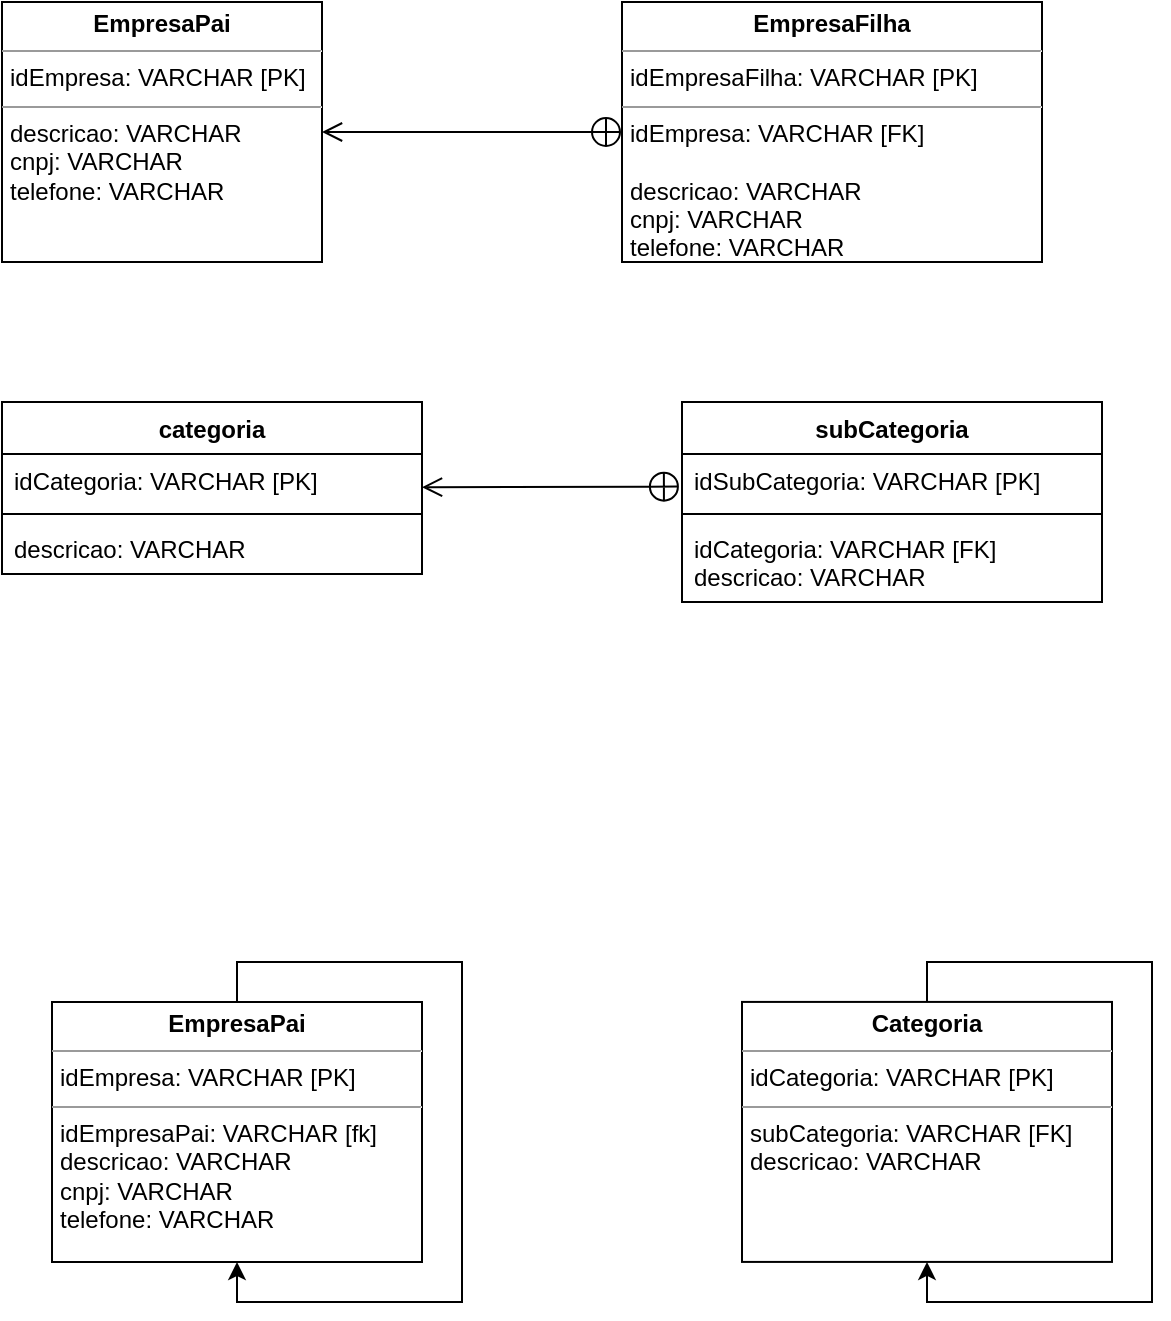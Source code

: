 <mxfile version="22.1.7" type="github">
  <diagram id="C5RBs43oDa-KdzZeNtuy" name="Page-1">
    <mxGraphModel dx="1627" dy="806" grid="1" gridSize="10" guides="1" tooltips="1" connect="1" arrows="1" fold="1" page="1" pageScale="1" pageWidth="827" pageHeight="1169" math="0" shadow="0">
      <root>
        <mxCell id="WIyWlLk6GJQsqaUBKTNV-0" />
        <mxCell id="WIyWlLk6GJQsqaUBKTNV-1" parent="WIyWlLk6GJQsqaUBKTNV-0" />
        <mxCell id="yTzZClgCE98Z5P2AFeUe-4" value="&lt;p style=&quot;margin:0px;margin-top:4px;text-align:center;&quot;&gt;&lt;b&gt;EmpresaPai&lt;/b&gt;&lt;/p&gt;&lt;hr size=&quot;1&quot;&gt;&lt;p style=&quot;margin:0px;margin-left:4px;&quot;&gt;idEmpresa: VARCHAR [PK]&lt;/p&gt;&lt;hr size=&quot;1&quot;&gt;&lt;p style=&quot;margin:0px;margin-left:4px;&quot;&gt;descricao: VARCHAR&lt;br&gt;cnpj: VARCHAR&lt;/p&gt;&lt;p style=&quot;margin:0px;margin-left:4px;&quot;&gt;telefone: VARCHAR&lt;/p&gt;&lt;p style=&quot;margin:0px;margin-left:4px;&quot;&gt;&lt;br&gt;&lt;/p&gt;" style="verticalAlign=top;align=left;overflow=fill;fontSize=12;fontFamily=Helvetica;html=1;whiteSpace=wrap;" vertex="1" parent="WIyWlLk6GJQsqaUBKTNV-1">
          <mxGeometry x="180" y="350" width="160" height="130" as="geometry" />
        </mxCell>
        <mxCell id="yTzZClgCE98Z5P2AFeUe-5" value="&lt;p style=&quot;margin:0px;margin-top:4px;text-align:center;&quot;&gt;&lt;b&gt;EmpresaFilha&lt;/b&gt;&lt;/p&gt;&lt;hr size=&quot;1&quot;&gt;&lt;p style=&quot;margin:0px;margin-left:4px;&quot;&gt;idEmpresaFilha: VARCHAR [PK]&lt;/p&gt;&lt;hr size=&quot;1&quot;&gt;&lt;p style=&quot;margin:0px;margin-left:4px;&quot;&gt;idEmpresa: VARCHAR [FK]&lt;br&gt;&lt;br&gt;descricao: VARCHAR&lt;br&gt;cnpj: VARCHAR&lt;/p&gt;&lt;p style=&quot;margin:0px;margin-left:4px;&quot;&gt;telefone: VARCHAR&lt;/p&gt;&lt;p style=&quot;margin:0px;margin-left:4px;&quot;&gt;&lt;br&gt;&lt;/p&gt;" style="verticalAlign=top;align=left;overflow=fill;fontSize=12;fontFamily=Helvetica;html=1;whiteSpace=wrap;" vertex="1" parent="WIyWlLk6GJQsqaUBKTNV-1">
          <mxGeometry x="490" y="350" width="210" height="130" as="geometry" />
        </mxCell>
        <mxCell id="yTzZClgCE98Z5P2AFeUe-7" value="" style="endArrow=open;startArrow=circlePlus;endFill=0;startFill=0;endSize=8;html=1;rounded=0;exitX=0;exitY=0.5;exitDx=0;exitDy=0;entryX=1;entryY=0.5;entryDx=0;entryDy=0;" edge="1" parent="WIyWlLk6GJQsqaUBKTNV-1" source="yTzZClgCE98Z5P2AFeUe-5" target="yTzZClgCE98Z5P2AFeUe-4">
          <mxGeometry width="160" relative="1" as="geometry">
            <mxPoint x="420" y="414.7" as="sourcePoint" />
            <mxPoint x="350" y="414.7" as="targetPoint" />
          </mxGeometry>
        </mxCell>
        <mxCell id="yTzZClgCE98Z5P2AFeUe-8" value="categoria" style="swimlane;fontStyle=1;align=center;verticalAlign=top;childLayout=stackLayout;horizontal=1;startSize=26;horizontalStack=0;resizeParent=1;resizeParentMax=0;resizeLast=0;collapsible=1;marginBottom=0;whiteSpace=wrap;html=1;" vertex="1" parent="WIyWlLk6GJQsqaUBKTNV-1">
          <mxGeometry x="180" y="550" width="210" height="86" as="geometry" />
        </mxCell>
        <mxCell id="yTzZClgCE98Z5P2AFeUe-9" value="idCategoria: VARCHAR [PK]" style="text;strokeColor=none;fillColor=none;align=left;verticalAlign=top;spacingLeft=4;spacingRight=4;overflow=hidden;rotatable=0;points=[[0,0.5],[1,0.5]];portConstraint=eastwest;whiteSpace=wrap;html=1;" vertex="1" parent="yTzZClgCE98Z5P2AFeUe-8">
          <mxGeometry y="26" width="210" height="26" as="geometry" />
        </mxCell>
        <mxCell id="yTzZClgCE98Z5P2AFeUe-10" value="" style="line;strokeWidth=1;fillColor=none;align=left;verticalAlign=middle;spacingTop=-1;spacingLeft=3;spacingRight=3;rotatable=0;labelPosition=right;points=[];portConstraint=eastwest;strokeColor=inherit;" vertex="1" parent="yTzZClgCE98Z5P2AFeUe-8">
          <mxGeometry y="52" width="210" height="8" as="geometry" />
        </mxCell>
        <mxCell id="yTzZClgCE98Z5P2AFeUe-11" value="descricao: VARCHAR" style="text;strokeColor=none;fillColor=none;align=left;verticalAlign=top;spacingLeft=4;spacingRight=4;overflow=hidden;rotatable=0;points=[[0,0.5],[1,0.5]];portConstraint=eastwest;whiteSpace=wrap;html=1;" vertex="1" parent="yTzZClgCE98Z5P2AFeUe-8">
          <mxGeometry y="60" width="210" height="26" as="geometry" />
        </mxCell>
        <mxCell id="yTzZClgCE98Z5P2AFeUe-12" value="subCategoria" style="swimlane;fontStyle=1;align=center;verticalAlign=top;childLayout=stackLayout;horizontal=1;startSize=26;horizontalStack=0;resizeParent=1;resizeParentMax=0;resizeLast=0;collapsible=1;marginBottom=0;whiteSpace=wrap;html=1;" vertex="1" parent="WIyWlLk6GJQsqaUBKTNV-1">
          <mxGeometry x="520" y="550" width="210" height="100" as="geometry" />
        </mxCell>
        <mxCell id="yTzZClgCE98Z5P2AFeUe-13" value="idSubCategoria: VARCHAR [PK]" style="text;strokeColor=none;fillColor=none;align=left;verticalAlign=top;spacingLeft=4;spacingRight=4;overflow=hidden;rotatable=0;points=[[0,0.5],[1,0.5]];portConstraint=eastwest;whiteSpace=wrap;html=1;" vertex="1" parent="yTzZClgCE98Z5P2AFeUe-12">
          <mxGeometry y="26" width="210" height="26" as="geometry" />
        </mxCell>
        <mxCell id="yTzZClgCE98Z5P2AFeUe-14" value="" style="line;strokeWidth=1;fillColor=none;align=left;verticalAlign=middle;spacingTop=-1;spacingLeft=3;spacingRight=3;rotatable=0;labelPosition=right;points=[];portConstraint=eastwest;strokeColor=inherit;" vertex="1" parent="yTzZClgCE98Z5P2AFeUe-12">
          <mxGeometry y="52" width="210" height="8" as="geometry" />
        </mxCell>
        <mxCell id="yTzZClgCE98Z5P2AFeUe-15" value="idCategoria: VARCHAR [FK]&lt;br&gt;descricao: VARCHAR" style="text;strokeColor=none;fillColor=none;align=left;verticalAlign=top;spacingLeft=4;spacingRight=4;overflow=hidden;rotatable=0;points=[[0,0.5],[1,0.5]];portConstraint=eastwest;whiteSpace=wrap;html=1;" vertex="1" parent="yTzZClgCE98Z5P2AFeUe-12">
          <mxGeometry y="60" width="210" height="40" as="geometry" />
        </mxCell>
        <mxCell id="yTzZClgCE98Z5P2AFeUe-16" value="" style="endArrow=open;startArrow=circlePlus;endFill=0;startFill=0;endSize=8;html=1;rounded=0;exitX=-0.005;exitY=0.627;exitDx=0;exitDy=0;entryX=1;entryY=0.5;entryDx=0;entryDy=0;exitPerimeter=0;" edge="1" parent="WIyWlLk6GJQsqaUBKTNV-1" source="yTzZClgCE98Z5P2AFeUe-13">
          <mxGeometry width="160" relative="1" as="geometry">
            <mxPoint x="540" y="592.62" as="sourcePoint" />
            <mxPoint x="390" y="592.62" as="targetPoint" />
          </mxGeometry>
        </mxCell>
        <mxCell id="yTzZClgCE98Z5P2AFeUe-19" style="edgeStyle=orthogonalEdgeStyle;rounded=0;orthogonalLoop=1;jettySize=auto;html=1;entryX=0.5;entryY=1;entryDx=0;entryDy=0;" edge="1" parent="WIyWlLk6GJQsqaUBKTNV-1" source="yTzZClgCE98Z5P2AFeUe-18" target="yTzZClgCE98Z5P2AFeUe-18">
          <mxGeometry relative="1" as="geometry">
            <mxPoint x="160" y="1060" as="targetPoint" />
          </mxGeometry>
        </mxCell>
        <mxCell id="yTzZClgCE98Z5P2AFeUe-18" value="&lt;p style=&quot;margin:0px;margin-top:4px;text-align:center;&quot;&gt;&lt;b&gt;EmpresaPai&lt;/b&gt;&lt;/p&gt;&lt;hr size=&quot;1&quot;&gt;&lt;p style=&quot;margin:0px;margin-left:4px;&quot;&gt;idEmpresa: VARCHAR [PK]&lt;/p&gt;&lt;hr size=&quot;1&quot;&gt;&lt;p style=&quot;margin:0px;margin-left:4px;&quot;&gt;idEmpresaPai: VARCHAR [fk]&lt;br&gt;descricao: VARCHAR&lt;br&gt;cnpj: VARCHAR&lt;/p&gt;&lt;p style=&quot;margin:0px;margin-left:4px;&quot;&gt;telefone: VARCHAR&lt;/p&gt;&lt;p style=&quot;margin:0px;margin-left:4px;&quot;&gt;&lt;br&gt;&lt;/p&gt;" style="verticalAlign=top;align=left;overflow=fill;fontSize=12;fontFamily=Helvetica;html=1;whiteSpace=wrap;" vertex="1" parent="WIyWlLk6GJQsqaUBKTNV-1">
          <mxGeometry x="205" y="850" width="185" height="130" as="geometry" />
        </mxCell>
        <mxCell id="yTzZClgCE98Z5P2AFeUe-20" style="edgeStyle=orthogonalEdgeStyle;rounded=0;orthogonalLoop=1;jettySize=auto;html=1;entryX=0.5;entryY=1;entryDx=0;entryDy=0;" edge="1" parent="WIyWlLk6GJQsqaUBKTNV-1" source="yTzZClgCE98Z5P2AFeUe-21" target="yTzZClgCE98Z5P2AFeUe-21">
          <mxGeometry relative="1" as="geometry">
            <mxPoint x="505" y="1059.96" as="targetPoint" />
          </mxGeometry>
        </mxCell>
        <mxCell id="yTzZClgCE98Z5P2AFeUe-21" value="&lt;p style=&quot;margin:0px;margin-top:4px;text-align:center;&quot;&gt;&lt;b&gt;Categoria&lt;/b&gt;&lt;/p&gt;&lt;hr size=&quot;1&quot;&gt;&lt;p style=&quot;margin:0px;margin-left:4px;&quot;&gt;idCategoria: VARCHAR [PK]&lt;/p&gt;&lt;hr size=&quot;1&quot;&gt;&lt;p style=&quot;margin:0px;margin-left:4px;&quot;&gt;subCategoria: VARCHAR [FK]&lt;br&gt;descricao: VARCHAR&lt;/p&gt;&lt;p style=&quot;margin:0px;margin-left:4px;&quot;&gt;&lt;br&gt;&lt;/p&gt;" style="verticalAlign=top;align=left;overflow=fill;fontSize=12;fontFamily=Helvetica;html=1;whiteSpace=wrap;" vertex="1" parent="WIyWlLk6GJQsqaUBKTNV-1">
          <mxGeometry x="550" y="849.96" width="185" height="130" as="geometry" />
        </mxCell>
      </root>
    </mxGraphModel>
  </diagram>
</mxfile>
